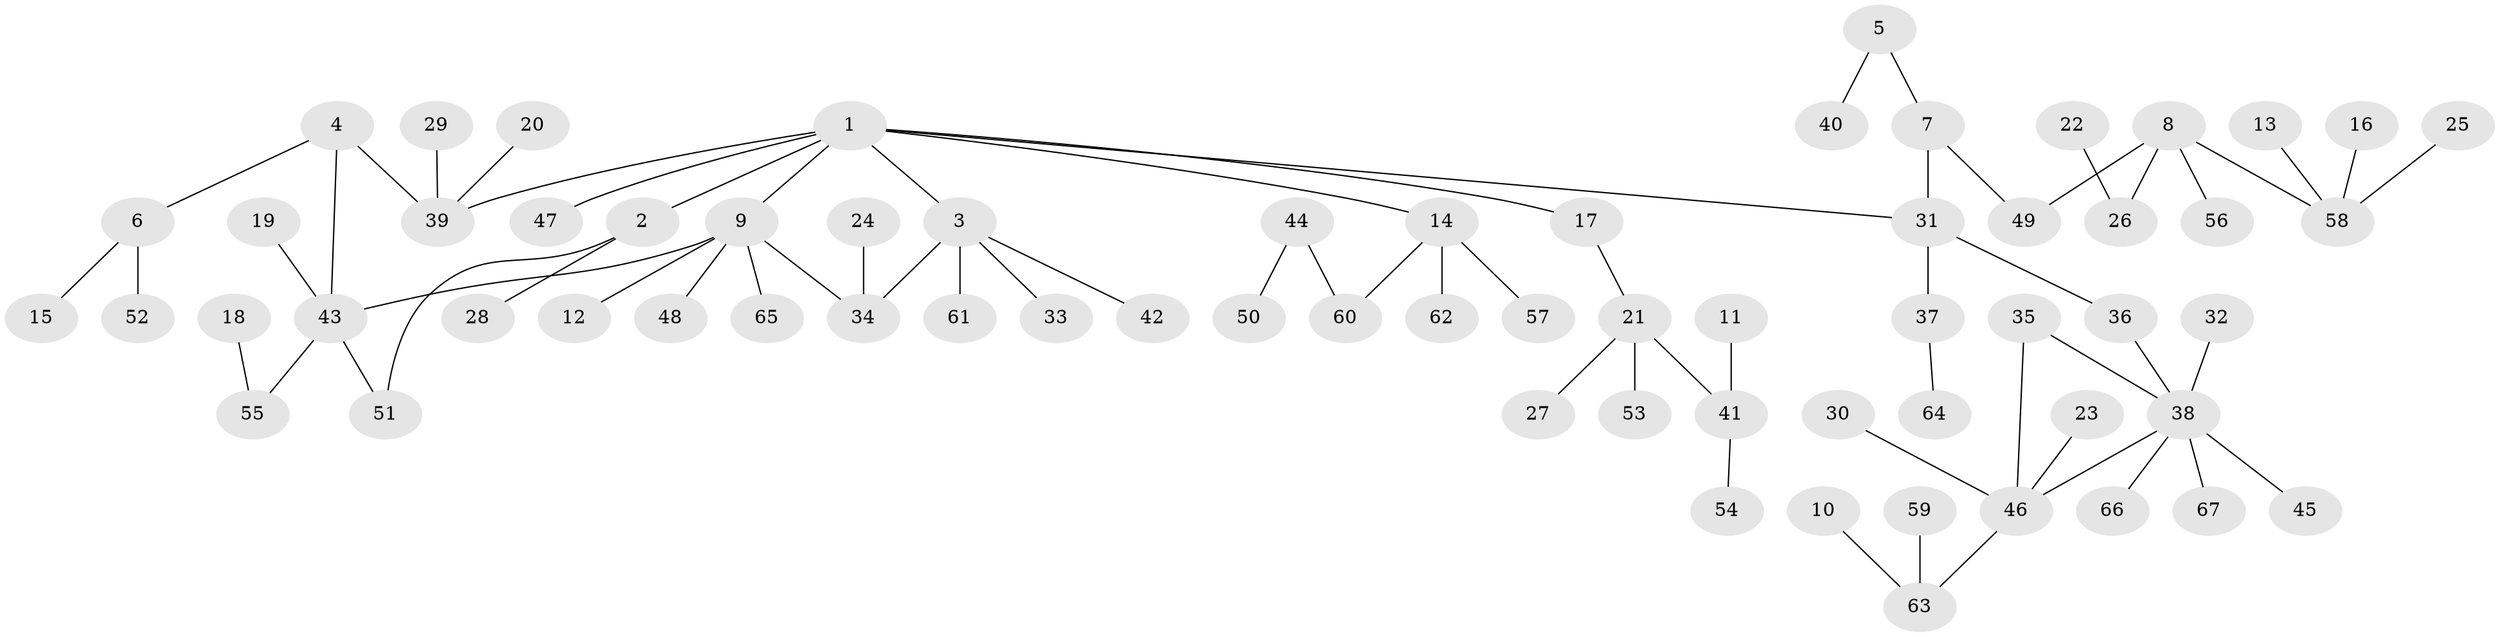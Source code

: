// original degree distribution, {8: 0.015037593984962405, 5: 0.045112781954887216, 4: 0.07518796992481203, 2: 0.24060150375939848, 3: 0.12781954887218044, 1: 0.48872180451127817, 6: 0.007518796992481203}
// Generated by graph-tools (version 1.1) at 2025/49/03/09/25 03:49:15]
// undirected, 67 vertices, 70 edges
graph export_dot {
graph [start="1"]
  node [color=gray90,style=filled];
  1;
  2;
  3;
  4;
  5;
  6;
  7;
  8;
  9;
  10;
  11;
  12;
  13;
  14;
  15;
  16;
  17;
  18;
  19;
  20;
  21;
  22;
  23;
  24;
  25;
  26;
  27;
  28;
  29;
  30;
  31;
  32;
  33;
  34;
  35;
  36;
  37;
  38;
  39;
  40;
  41;
  42;
  43;
  44;
  45;
  46;
  47;
  48;
  49;
  50;
  51;
  52;
  53;
  54;
  55;
  56;
  57;
  58;
  59;
  60;
  61;
  62;
  63;
  64;
  65;
  66;
  67;
  1 -- 2 [weight=1.0];
  1 -- 3 [weight=1.0];
  1 -- 9 [weight=1.0];
  1 -- 14 [weight=1.0];
  1 -- 17 [weight=1.0];
  1 -- 31 [weight=1.0];
  1 -- 39 [weight=1.0];
  1 -- 47 [weight=1.0];
  2 -- 28 [weight=1.0];
  2 -- 51 [weight=1.0];
  3 -- 33 [weight=1.0];
  3 -- 34 [weight=1.0];
  3 -- 42 [weight=1.0];
  3 -- 61 [weight=1.0];
  4 -- 6 [weight=1.0];
  4 -- 39 [weight=1.0];
  4 -- 43 [weight=1.0];
  5 -- 7 [weight=1.0];
  5 -- 40 [weight=1.0];
  6 -- 15 [weight=1.0];
  6 -- 52 [weight=1.0];
  7 -- 31 [weight=1.0];
  7 -- 49 [weight=1.0];
  8 -- 26 [weight=1.0];
  8 -- 49 [weight=1.0];
  8 -- 56 [weight=1.0];
  8 -- 58 [weight=1.0];
  9 -- 12 [weight=1.0];
  9 -- 34 [weight=1.0];
  9 -- 43 [weight=1.0];
  9 -- 48 [weight=1.0];
  9 -- 65 [weight=1.0];
  10 -- 63 [weight=1.0];
  11 -- 41 [weight=1.0];
  13 -- 58 [weight=1.0];
  14 -- 57 [weight=1.0];
  14 -- 60 [weight=1.0];
  14 -- 62 [weight=1.0];
  16 -- 58 [weight=1.0];
  17 -- 21 [weight=1.0];
  18 -- 55 [weight=1.0];
  19 -- 43 [weight=1.0];
  20 -- 39 [weight=1.0];
  21 -- 27 [weight=1.0];
  21 -- 41 [weight=1.0];
  21 -- 53 [weight=1.0];
  22 -- 26 [weight=1.0];
  23 -- 46 [weight=1.0];
  24 -- 34 [weight=1.0];
  25 -- 58 [weight=1.0];
  29 -- 39 [weight=1.0];
  30 -- 46 [weight=1.0];
  31 -- 36 [weight=1.0];
  31 -- 37 [weight=1.0];
  32 -- 38 [weight=1.0];
  35 -- 38 [weight=1.0];
  35 -- 46 [weight=1.0];
  36 -- 38 [weight=1.0];
  37 -- 64 [weight=1.0];
  38 -- 45 [weight=1.0];
  38 -- 46 [weight=1.0];
  38 -- 66 [weight=1.0];
  38 -- 67 [weight=1.0];
  41 -- 54 [weight=1.0];
  43 -- 51 [weight=1.0];
  43 -- 55 [weight=1.0];
  44 -- 50 [weight=1.0];
  44 -- 60 [weight=1.0];
  46 -- 63 [weight=1.0];
  59 -- 63 [weight=1.0];
}
